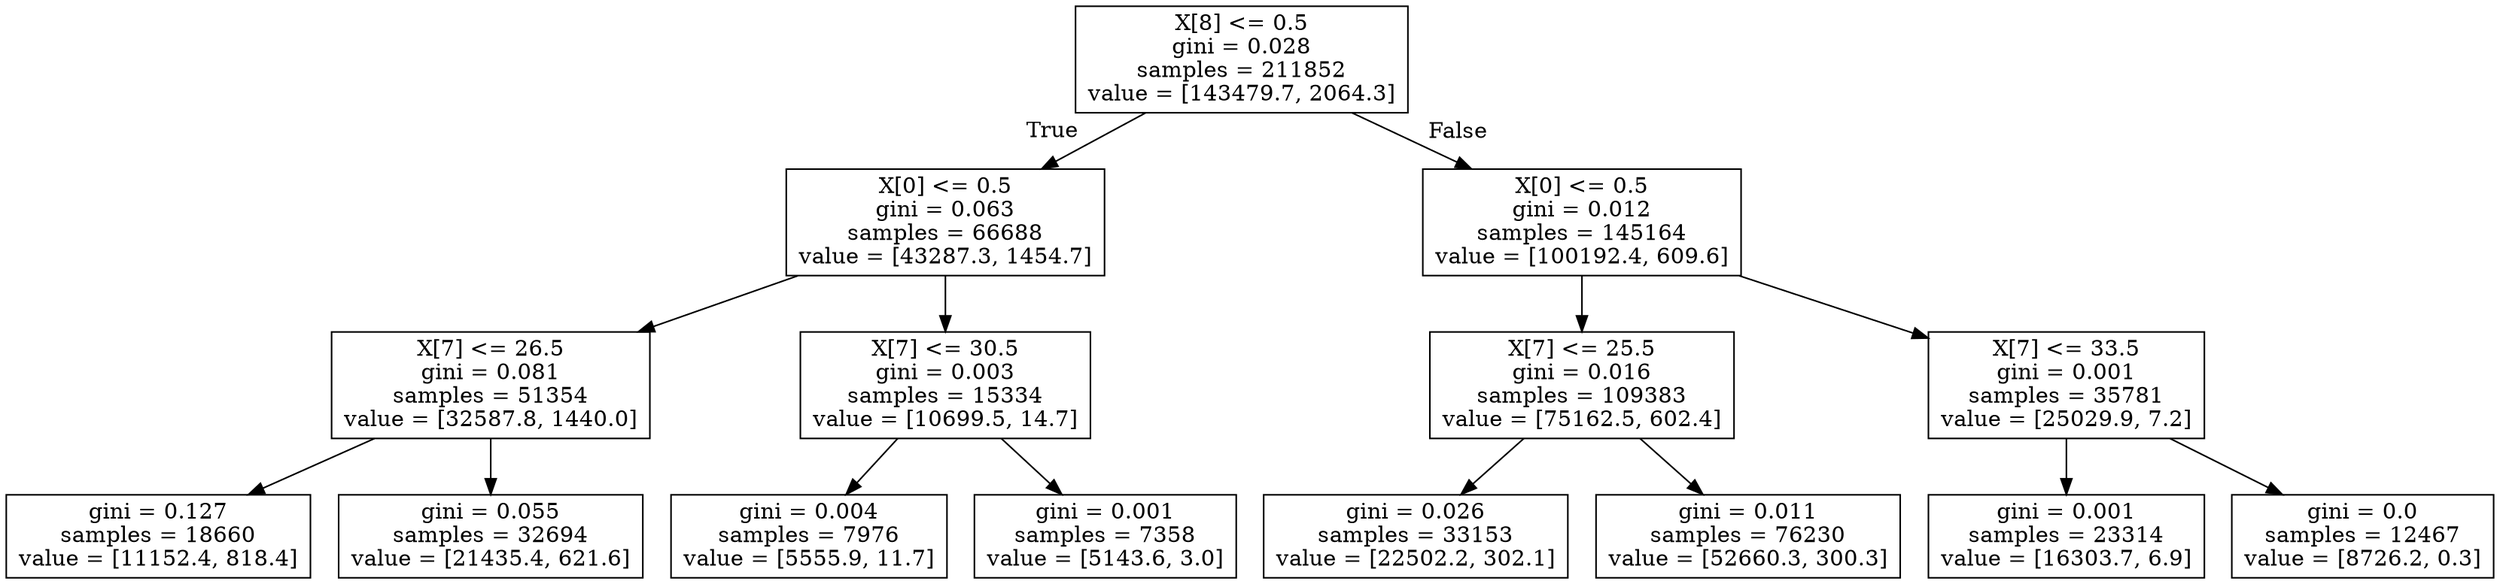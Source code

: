 digraph Tree {
node [shape=box] ;
0 [label="X[8] <= 0.5\ngini = 0.028\nsamples = 211852\nvalue = [143479.7, 2064.3]"] ;
1 [label="X[0] <= 0.5\ngini = 0.063\nsamples = 66688\nvalue = [43287.3, 1454.7]"] ;
0 -> 1 [labeldistance=2.5, labelangle=45, headlabel="True"] ;
2 [label="X[7] <= 26.5\ngini = 0.081\nsamples = 51354\nvalue = [32587.8, 1440.0]"] ;
1 -> 2 ;
3 [label="gini = 0.127\nsamples = 18660\nvalue = [11152.4, 818.4]"] ;
2 -> 3 ;
4 [label="gini = 0.055\nsamples = 32694\nvalue = [21435.4, 621.6]"] ;
2 -> 4 ;
5 [label="X[7] <= 30.5\ngini = 0.003\nsamples = 15334\nvalue = [10699.5, 14.7]"] ;
1 -> 5 ;
6 [label="gini = 0.004\nsamples = 7976\nvalue = [5555.9, 11.7]"] ;
5 -> 6 ;
7 [label="gini = 0.001\nsamples = 7358\nvalue = [5143.6, 3.0]"] ;
5 -> 7 ;
8 [label="X[0] <= 0.5\ngini = 0.012\nsamples = 145164\nvalue = [100192.4, 609.6]"] ;
0 -> 8 [labeldistance=2.5, labelangle=-45, headlabel="False"] ;
9 [label="X[7] <= 25.5\ngini = 0.016\nsamples = 109383\nvalue = [75162.5, 602.4]"] ;
8 -> 9 ;
10 [label="gini = 0.026\nsamples = 33153\nvalue = [22502.2, 302.1]"] ;
9 -> 10 ;
11 [label="gini = 0.011\nsamples = 76230\nvalue = [52660.3, 300.3]"] ;
9 -> 11 ;
12 [label="X[7] <= 33.5\ngini = 0.001\nsamples = 35781\nvalue = [25029.9, 7.2]"] ;
8 -> 12 ;
13 [label="gini = 0.001\nsamples = 23314\nvalue = [16303.7, 6.9]"] ;
12 -> 13 ;
14 [label="gini = 0.0\nsamples = 12467\nvalue = [8726.2, 0.3]"] ;
12 -> 14 ;
}